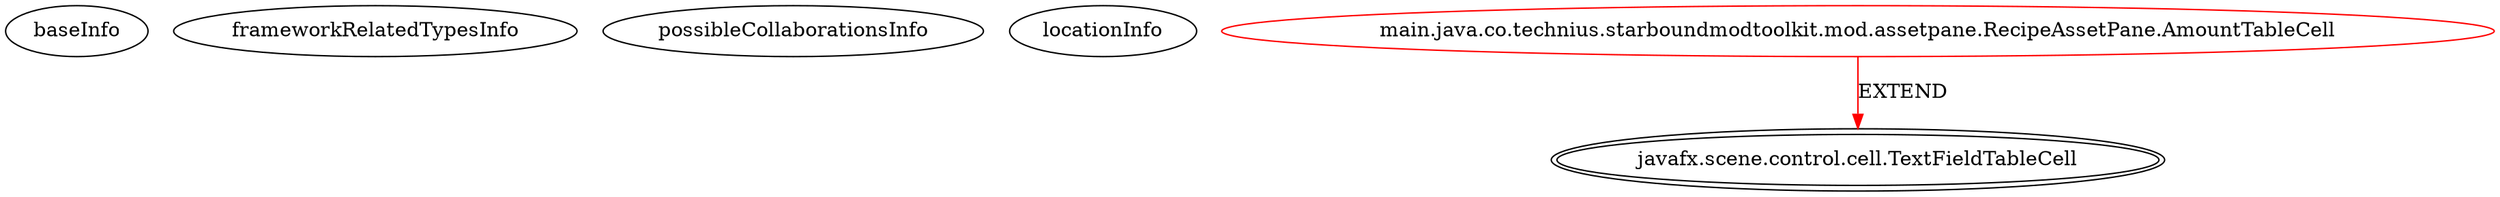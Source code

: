 digraph {
baseInfo[graphId=1435,category="extension_graph",isAnonymous=false,possibleRelation=false]
frameworkRelatedTypesInfo[0="javafx.scene.control.cell.TextFieldTableCell"]
possibleCollaborationsInfo[]
locationInfo[projectName="Technius-Starbound-Mod-Toolkit",filePath="/Technius-Starbound-Mod-Toolkit/Starbound-Mod-Toolkit-master/src/main/java/co/technius/starboundmodtoolkit/mod/assetpane/RecipeAssetPane.java",contextSignature="AmountTableCell",graphId="1435"]
0[label="main.java.co.technius.starboundmodtoolkit.mod.assetpane.RecipeAssetPane.AmountTableCell",vertexType="ROOT_CLIENT_CLASS_DECLARATION",isFrameworkType=false,color=red]
1[label="javafx.scene.control.cell.TextFieldTableCell",vertexType="FRAMEWORK_CLASS_TYPE",isFrameworkType=true,peripheries=2]
0->1[label="EXTEND",color=red]
}
